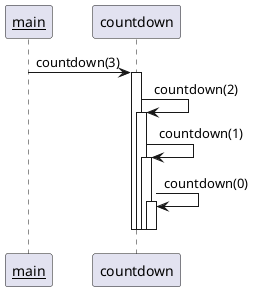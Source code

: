 @startuml  
' Arquivo: recursive_stack_diagram.puml 
' Autor: Enock Silos 
' Versão 1.0.0
' Descrição: Diagrama de Sequência UML que visualiza a pilha de chamadas
'            (call stack) para a função recursiva `countdown(3)`

' --- Declaração de Participantes ---
' Declaramos o ponto de partida da nossa execução
participant "__main__"

' --- Início da Pilha de Chamadas --- 

' 1. A execução começa no __main__, que faz a primeira chamada.
' A seta -> representa a chamada, e `activate` inicia a "barra de vida"
' da função, mostrando que ela está no topo da pilha.
"__main__" -> countdown : countdown(3)
activate countdown

' 2. A primeira chamada recursiva. `countdown(3)` chama a si mesma.
' Uma nova "barra de vida" é ativada, mostrando a nova camada na pilha.
countdown -> countdown : countdown(2)
activate countdown

' 3. Aprofundando a recursão
countdown -> countdown : countdown(1)
activate countdown

' 4. A última chamada recursiva, que atinge o caso base.
countdown -> countdown : countdown(0)
activate countdown

' --- Fim da Pilha de Chamadas (Desempilhando) ---

' 5. O caso base (n=0) é atingido. A função imprime "Fogo!" e termina.
' A palavra-chave `deactivate` remove a "barra de vida" do topo da pilha.
deactivate countdown

' 6. A execução volta para `countdown(1)`, que não tem mais nada a fazer e termina 
deactivate countdown

' 7. A execução volta para `countdown(2)`, que também termina.
deactivate countdown

' 8. A execução volta para countdown(3), que também termina
' A pilha agora está vazia, e a execução volta para o __main__.
deactivate countdown

@enduml